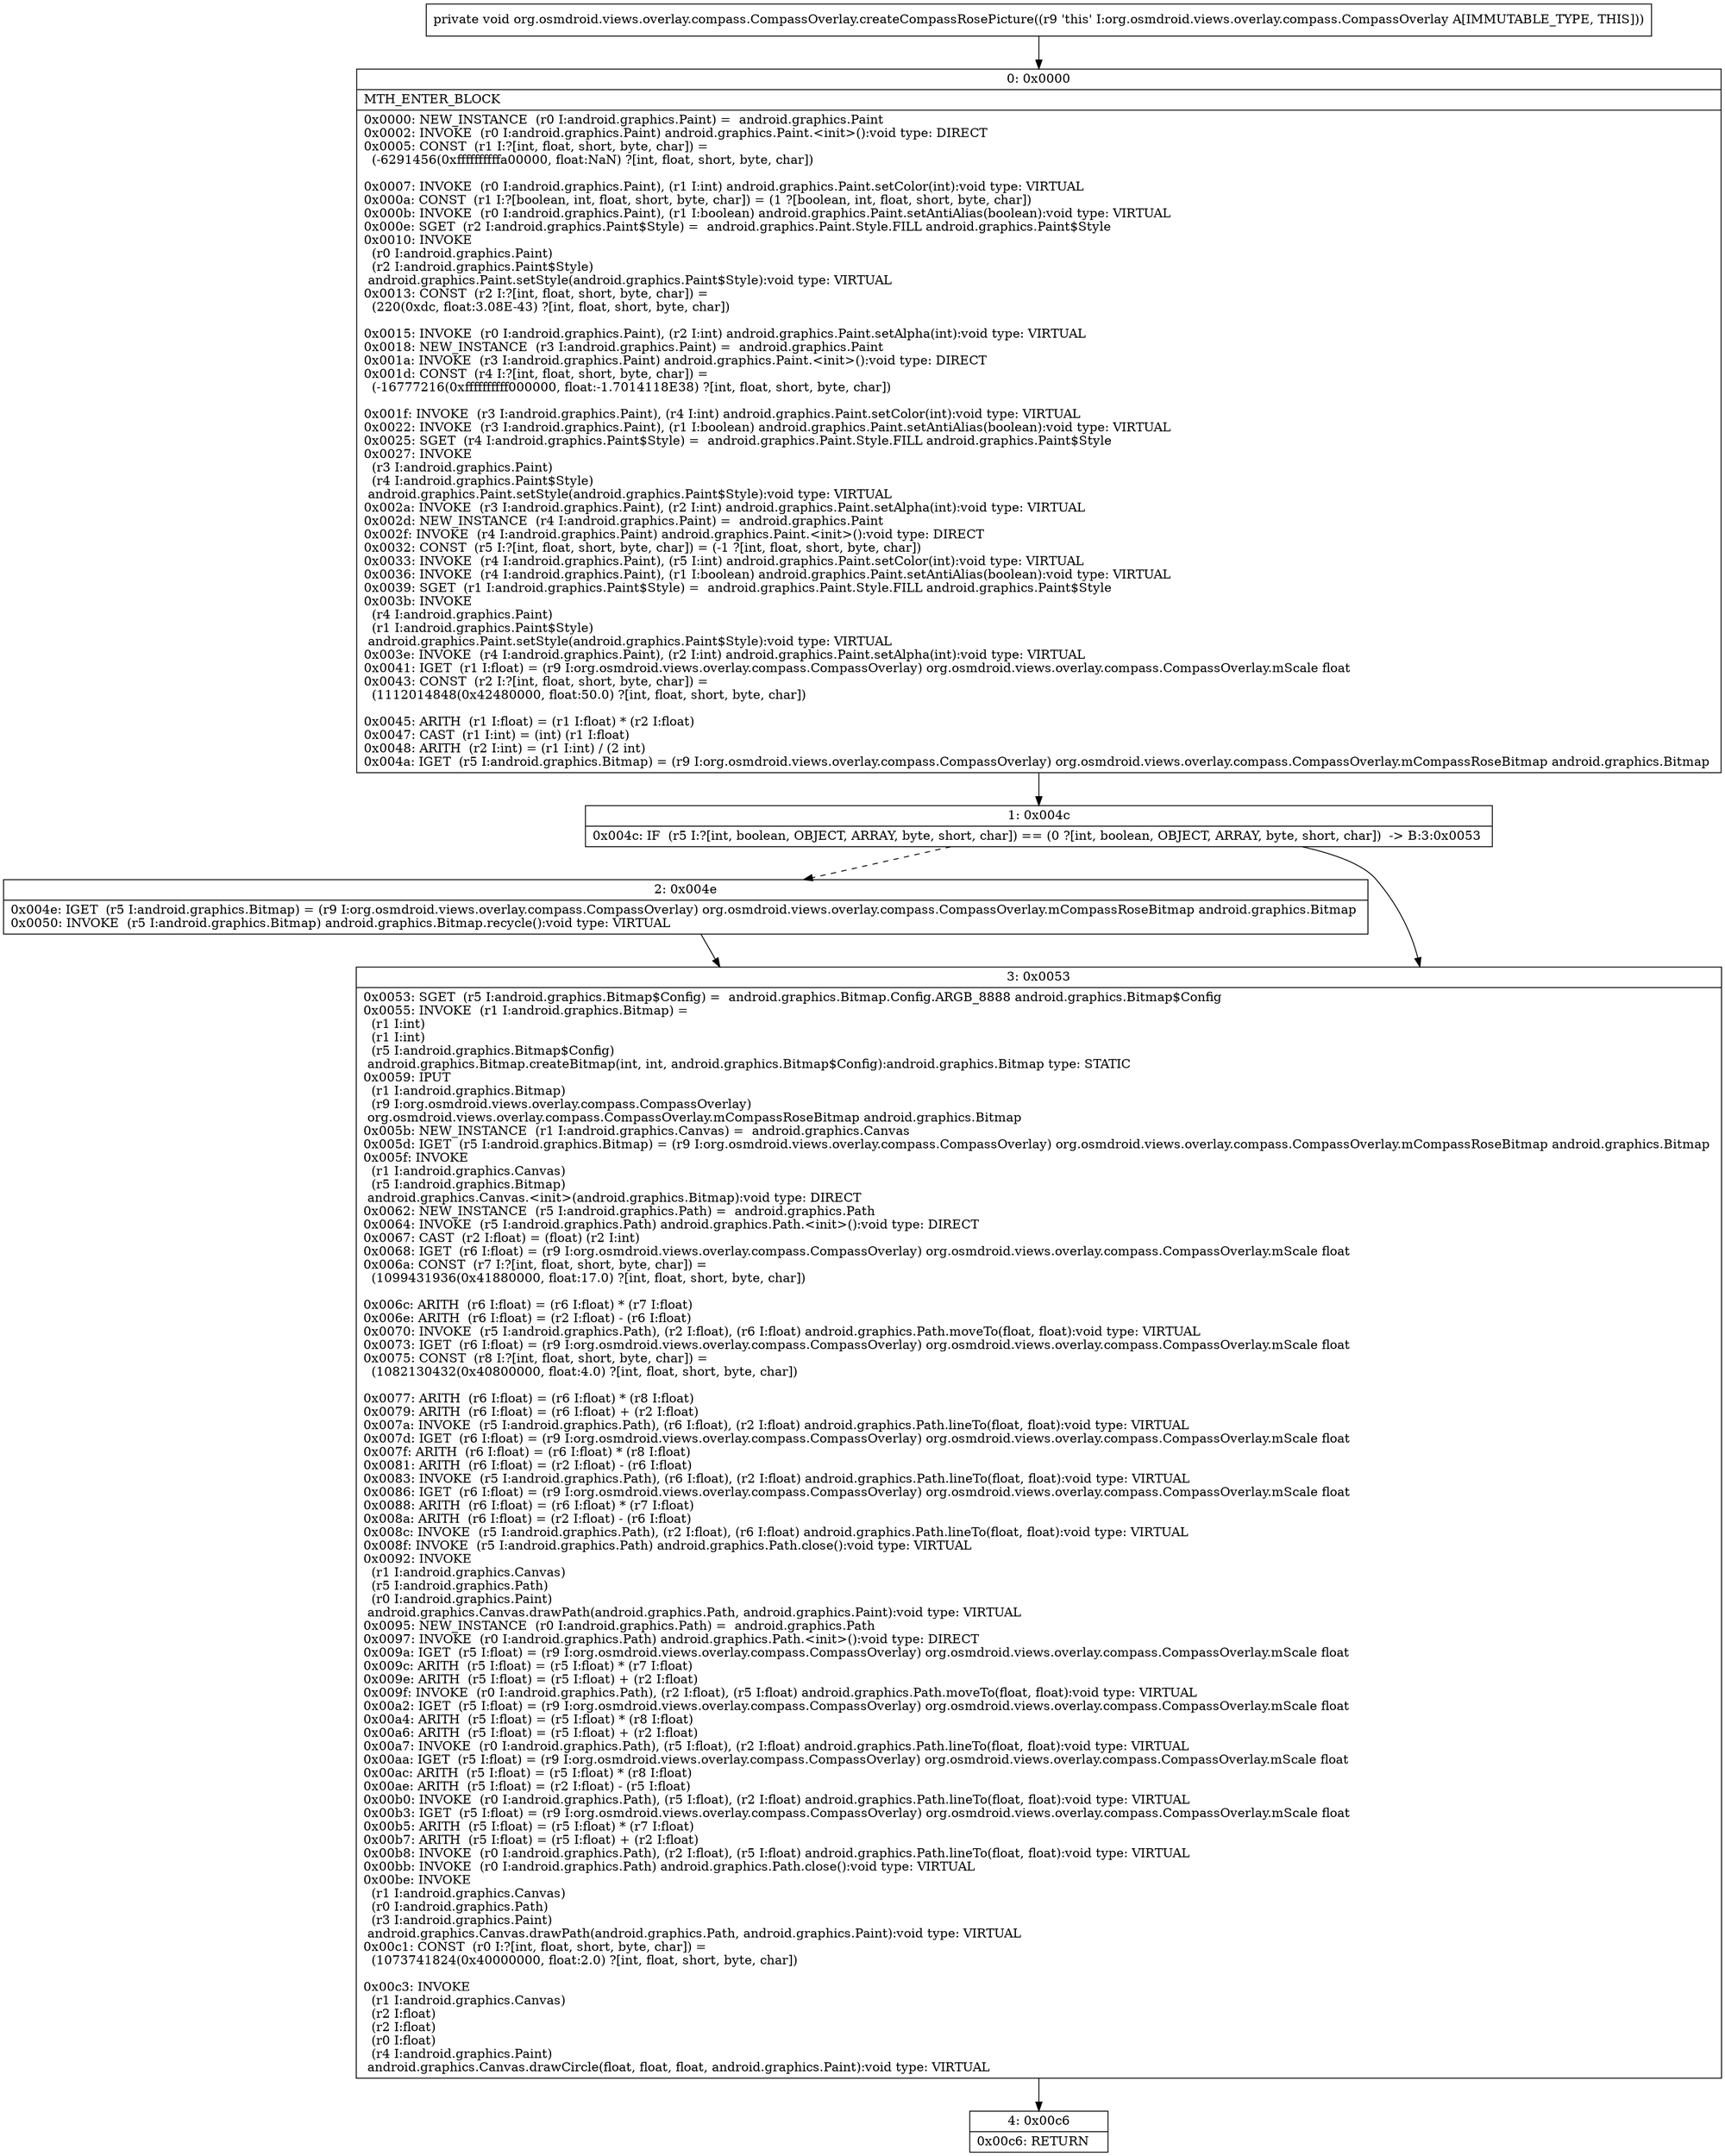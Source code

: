 digraph "CFG fororg.osmdroid.views.overlay.compass.CompassOverlay.createCompassRosePicture()V" {
Node_0 [shape=record,label="{0\:\ 0x0000|MTH_ENTER_BLOCK\l|0x0000: NEW_INSTANCE  (r0 I:android.graphics.Paint) =  android.graphics.Paint \l0x0002: INVOKE  (r0 I:android.graphics.Paint) android.graphics.Paint.\<init\>():void type: DIRECT \l0x0005: CONST  (r1 I:?[int, float, short, byte, char]) = \l  (\-6291456(0xffffffffffa00000, float:NaN) ?[int, float, short, byte, char])\l \l0x0007: INVOKE  (r0 I:android.graphics.Paint), (r1 I:int) android.graphics.Paint.setColor(int):void type: VIRTUAL \l0x000a: CONST  (r1 I:?[boolean, int, float, short, byte, char]) = (1 ?[boolean, int, float, short, byte, char]) \l0x000b: INVOKE  (r0 I:android.graphics.Paint), (r1 I:boolean) android.graphics.Paint.setAntiAlias(boolean):void type: VIRTUAL \l0x000e: SGET  (r2 I:android.graphics.Paint$Style) =  android.graphics.Paint.Style.FILL android.graphics.Paint$Style \l0x0010: INVOKE  \l  (r0 I:android.graphics.Paint)\l  (r2 I:android.graphics.Paint$Style)\l android.graphics.Paint.setStyle(android.graphics.Paint$Style):void type: VIRTUAL \l0x0013: CONST  (r2 I:?[int, float, short, byte, char]) = \l  (220(0xdc, float:3.08E\-43) ?[int, float, short, byte, char])\l \l0x0015: INVOKE  (r0 I:android.graphics.Paint), (r2 I:int) android.graphics.Paint.setAlpha(int):void type: VIRTUAL \l0x0018: NEW_INSTANCE  (r3 I:android.graphics.Paint) =  android.graphics.Paint \l0x001a: INVOKE  (r3 I:android.graphics.Paint) android.graphics.Paint.\<init\>():void type: DIRECT \l0x001d: CONST  (r4 I:?[int, float, short, byte, char]) = \l  (\-16777216(0xffffffffff000000, float:\-1.7014118E38) ?[int, float, short, byte, char])\l \l0x001f: INVOKE  (r3 I:android.graphics.Paint), (r4 I:int) android.graphics.Paint.setColor(int):void type: VIRTUAL \l0x0022: INVOKE  (r3 I:android.graphics.Paint), (r1 I:boolean) android.graphics.Paint.setAntiAlias(boolean):void type: VIRTUAL \l0x0025: SGET  (r4 I:android.graphics.Paint$Style) =  android.graphics.Paint.Style.FILL android.graphics.Paint$Style \l0x0027: INVOKE  \l  (r3 I:android.graphics.Paint)\l  (r4 I:android.graphics.Paint$Style)\l android.graphics.Paint.setStyle(android.graphics.Paint$Style):void type: VIRTUAL \l0x002a: INVOKE  (r3 I:android.graphics.Paint), (r2 I:int) android.graphics.Paint.setAlpha(int):void type: VIRTUAL \l0x002d: NEW_INSTANCE  (r4 I:android.graphics.Paint) =  android.graphics.Paint \l0x002f: INVOKE  (r4 I:android.graphics.Paint) android.graphics.Paint.\<init\>():void type: DIRECT \l0x0032: CONST  (r5 I:?[int, float, short, byte, char]) = (\-1 ?[int, float, short, byte, char]) \l0x0033: INVOKE  (r4 I:android.graphics.Paint), (r5 I:int) android.graphics.Paint.setColor(int):void type: VIRTUAL \l0x0036: INVOKE  (r4 I:android.graphics.Paint), (r1 I:boolean) android.graphics.Paint.setAntiAlias(boolean):void type: VIRTUAL \l0x0039: SGET  (r1 I:android.graphics.Paint$Style) =  android.graphics.Paint.Style.FILL android.graphics.Paint$Style \l0x003b: INVOKE  \l  (r4 I:android.graphics.Paint)\l  (r1 I:android.graphics.Paint$Style)\l android.graphics.Paint.setStyle(android.graphics.Paint$Style):void type: VIRTUAL \l0x003e: INVOKE  (r4 I:android.graphics.Paint), (r2 I:int) android.graphics.Paint.setAlpha(int):void type: VIRTUAL \l0x0041: IGET  (r1 I:float) = (r9 I:org.osmdroid.views.overlay.compass.CompassOverlay) org.osmdroid.views.overlay.compass.CompassOverlay.mScale float \l0x0043: CONST  (r2 I:?[int, float, short, byte, char]) = \l  (1112014848(0x42480000, float:50.0) ?[int, float, short, byte, char])\l \l0x0045: ARITH  (r1 I:float) = (r1 I:float) * (r2 I:float) \l0x0047: CAST  (r1 I:int) = (int) (r1 I:float) \l0x0048: ARITH  (r2 I:int) = (r1 I:int) \/ (2 int) \l0x004a: IGET  (r5 I:android.graphics.Bitmap) = (r9 I:org.osmdroid.views.overlay.compass.CompassOverlay) org.osmdroid.views.overlay.compass.CompassOverlay.mCompassRoseBitmap android.graphics.Bitmap \l}"];
Node_1 [shape=record,label="{1\:\ 0x004c|0x004c: IF  (r5 I:?[int, boolean, OBJECT, ARRAY, byte, short, char]) == (0 ?[int, boolean, OBJECT, ARRAY, byte, short, char])  \-\> B:3:0x0053 \l}"];
Node_2 [shape=record,label="{2\:\ 0x004e|0x004e: IGET  (r5 I:android.graphics.Bitmap) = (r9 I:org.osmdroid.views.overlay.compass.CompassOverlay) org.osmdroid.views.overlay.compass.CompassOverlay.mCompassRoseBitmap android.graphics.Bitmap \l0x0050: INVOKE  (r5 I:android.graphics.Bitmap) android.graphics.Bitmap.recycle():void type: VIRTUAL \l}"];
Node_3 [shape=record,label="{3\:\ 0x0053|0x0053: SGET  (r5 I:android.graphics.Bitmap$Config) =  android.graphics.Bitmap.Config.ARGB_8888 android.graphics.Bitmap$Config \l0x0055: INVOKE  (r1 I:android.graphics.Bitmap) = \l  (r1 I:int)\l  (r1 I:int)\l  (r5 I:android.graphics.Bitmap$Config)\l android.graphics.Bitmap.createBitmap(int, int, android.graphics.Bitmap$Config):android.graphics.Bitmap type: STATIC \l0x0059: IPUT  \l  (r1 I:android.graphics.Bitmap)\l  (r9 I:org.osmdroid.views.overlay.compass.CompassOverlay)\l org.osmdroid.views.overlay.compass.CompassOverlay.mCompassRoseBitmap android.graphics.Bitmap \l0x005b: NEW_INSTANCE  (r1 I:android.graphics.Canvas) =  android.graphics.Canvas \l0x005d: IGET  (r5 I:android.graphics.Bitmap) = (r9 I:org.osmdroid.views.overlay.compass.CompassOverlay) org.osmdroid.views.overlay.compass.CompassOverlay.mCompassRoseBitmap android.graphics.Bitmap \l0x005f: INVOKE  \l  (r1 I:android.graphics.Canvas)\l  (r5 I:android.graphics.Bitmap)\l android.graphics.Canvas.\<init\>(android.graphics.Bitmap):void type: DIRECT \l0x0062: NEW_INSTANCE  (r5 I:android.graphics.Path) =  android.graphics.Path \l0x0064: INVOKE  (r5 I:android.graphics.Path) android.graphics.Path.\<init\>():void type: DIRECT \l0x0067: CAST  (r2 I:float) = (float) (r2 I:int) \l0x0068: IGET  (r6 I:float) = (r9 I:org.osmdroid.views.overlay.compass.CompassOverlay) org.osmdroid.views.overlay.compass.CompassOverlay.mScale float \l0x006a: CONST  (r7 I:?[int, float, short, byte, char]) = \l  (1099431936(0x41880000, float:17.0) ?[int, float, short, byte, char])\l \l0x006c: ARITH  (r6 I:float) = (r6 I:float) * (r7 I:float) \l0x006e: ARITH  (r6 I:float) = (r2 I:float) \- (r6 I:float) \l0x0070: INVOKE  (r5 I:android.graphics.Path), (r2 I:float), (r6 I:float) android.graphics.Path.moveTo(float, float):void type: VIRTUAL \l0x0073: IGET  (r6 I:float) = (r9 I:org.osmdroid.views.overlay.compass.CompassOverlay) org.osmdroid.views.overlay.compass.CompassOverlay.mScale float \l0x0075: CONST  (r8 I:?[int, float, short, byte, char]) = \l  (1082130432(0x40800000, float:4.0) ?[int, float, short, byte, char])\l \l0x0077: ARITH  (r6 I:float) = (r6 I:float) * (r8 I:float) \l0x0079: ARITH  (r6 I:float) = (r6 I:float) + (r2 I:float) \l0x007a: INVOKE  (r5 I:android.graphics.Path), (r6 I:float), (r2 I:float) android.graphics.Path.lineTo(float, float):void type: VIRTUAL \l0x007d: IGET  (r6 I:float) = (r9 I:org.osmdroid.views.overlay.compass.CompassOverlay) org.osmdroid.views.overlay.compass.CompassOverlay.mScale float \l0x007f: ARITH  (r6 I:float) = (r6 I:float) * (r8 I:float) \l0x0081: ARITH  (r6 I:float) = (r2 I:float) \- (r6 I:float) \l0x0083: INVOKE  (r5 I:android.graphics.Path), (r6 I:float), (r2 I:float) android.graphics.Path.lineTo(float, float):void type: VIRTUAL \l0x0086: IGET  (r6 I:float) = (r9 I:org.osmdroid.views.overlay.compass.CompassOverlay) org.osmdroid.views.overlay.compass.CompassOverlay.mScale float \l0x0088: ARITH  (r6 I:float) = (r6 I:float) * (r7 I:float) \l0x008a: ARITH  (r6 I:float) = (r2 I:float) \- (r6 I:float) \l0x008c: INVOKE  (r5 I:android.graphics.Path), (r2 I:float), (r6 I:float) android.graphics.Path.lineTo(float, float):void type: VIRTUAL \l0x008f: INVOKE  (r5 I:android.graphics.Path) android.graphics.Path.close():void type: VIRTUAL \l0x0092: INVOKE  \l  (r1 I:android.graphics.Canvas)\l  (r5 I:android.graphics.Path)\l  (r0 I:android.graphics.Paint)\l android.graphics.Canvas.drawPath(android.graphics.Path, android.graphics.Paint):void type: VIRTUAL \l0x0095: NEW_INSTANCE  (r0 I:android.graphics.Path) =  android.graphics.Path \l0x0097: INVOKE  (r0 I:android.graphics.Path) android.graphics.Path.\<init\>():void type: DIRECT \l0x009a: IGET  (r5 I:float) = (r9 I:org.osmdroid.views.overlay.compass.CompassOverlay) org.osmdroid.views.overlay.compass.CompassOverlay.mScale float \l0x009c: ARITH  (r5 I:float) = (r5 I:float) * (r7 I:float) \l0x009e: ARITH  (r5 I:float) = (r5 I:float) + (r2 I:float) \l0x009f: INVOKE  (r0 I:android.graphics.Path), (r2 I:float), (r5 I:float) android.graphics.Path.moveTo(float, float):void type: VIRTUAL \l0x00a2: IGET  (r5 I:float) = (r9 I:org.osmdroid.views.overlay.compass.CompassOverlay) org.osmdroid.views.overlay.compass.CompassOverlay.mScale float \l0x00a4: ARITH  (r5 I:float) = (r5 I:float) * (r8 I:float) \l0x00a6: ARITH  (r5 I:float) = (r5 I:float) + (r2 I:float) \l0x00a7: INVOKE  (r0 I:android.graphics.Path), (r5 I:float), (r2 I:float) android.graphics.Path.lineTo(float, float):void type: VIRTUAL \l0x00aa: IGET  (r5 I:float) = (r9 I:org.osmdroid.views.overlay.compass.CompassOverlay) org.osmdroid.views.overlay.compass.CompassOverlay.mScale float \l0x00ac: ARITH  (r5 I:float) = (r5 I:float) * (r8 I:float) \l0x00ae: ARITH  (r5 I:float) = (r2 I:float) \- (r5 I:float) \l0x00b0: INVOKE  (r0 I:android.graphics.Path), (r5 I:float), (r2 I:float) android.graphics.Path.lineTo(float, float):void type: VIRTUAL \l0x00b3: IGET  (r5 I:float) = (r9 I:org.osmdroid.views.overlay.compass.CompassOverlay) org.osmdroid.views.overlay.compass.CompassOverlay.mScale float \l0x00b5: ARITH  (r5 I:float) = (r5 I:float) * (r7 I:float) \l0x00b7: ARITH  (r5 I:float) = (r5 I:float) + (r2 I:float) \l0x00b8: INVOKE  (r0 I:android.graphics.Path), (r2 I:float), (r5 I:float) android.graphics.Path.lineTo(float, float):void type: VIRTUAL \l0x00bb: INVOKE  (r0 I:android.graphics.Path) android.graphics.Path.close():void type: VIRTUAL \l0x00be: INVOKE  \l  (r1 I:android.graphics.Canvas)\l  (r0 I:android.graphics.Path)\l  (r3 I:android.graphics.Paint)\l android.graphics.Canvas.drawPath(android.graphics.Path, android.graphics.Paint):void type: VIRTUAL \l0x00c1: CONST  (r0 I:?[int, float, short, byte, char]) = \l  (1073741824(0x40000000, float:2.0) ?[int, float, short, byte, char])\l \l0x00c3: INVOKE  \l  (r1 I:android.graphics.Canvas)\l  (r2 I:float)\l  (r2 I:float)\l  (r0 I:float)\l  (r4 I:android.graphics.Paint)\l android.graphics.Canvas.drawCircle(float, float, float, android.graphics.Paint):void type: VIRTUAL \l}"];
Node_4 [shape=record,label="{4\:\ 0x00c6|0x00c6: RETURN   \l}"];
MethodNode[shape=record,label="{private void org.osmdroid.views.overlay.compass.CompassOverlay.createCompassRosePicture((r9 'this' I:org.osmdroid.views.overlay.compass.CompassOverlay A[IMMUTABLE_TYPE, THIS])) }"];
MethodNode -> Node_0;
Node_0 -> Node_1;
Node_1 -> Node_2[style=dashed];
Node_1 -> Node_3;
Node_2 -> Node_3;
Node_3 -> Node_4;
}

